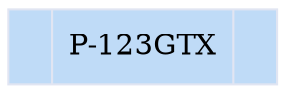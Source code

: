digraph G {
	bgcolor="#ffffff";
	fontcolor=black;
	edge [fontcolor=white color="#FF6347"];
	node [shape=record width=1.2 style=filled fillcolor="#bfdbf7" fontcolor=black color="#e1e5f2"];
	n0[label="<f0>|P-123GTX|<f1>"];
	
}